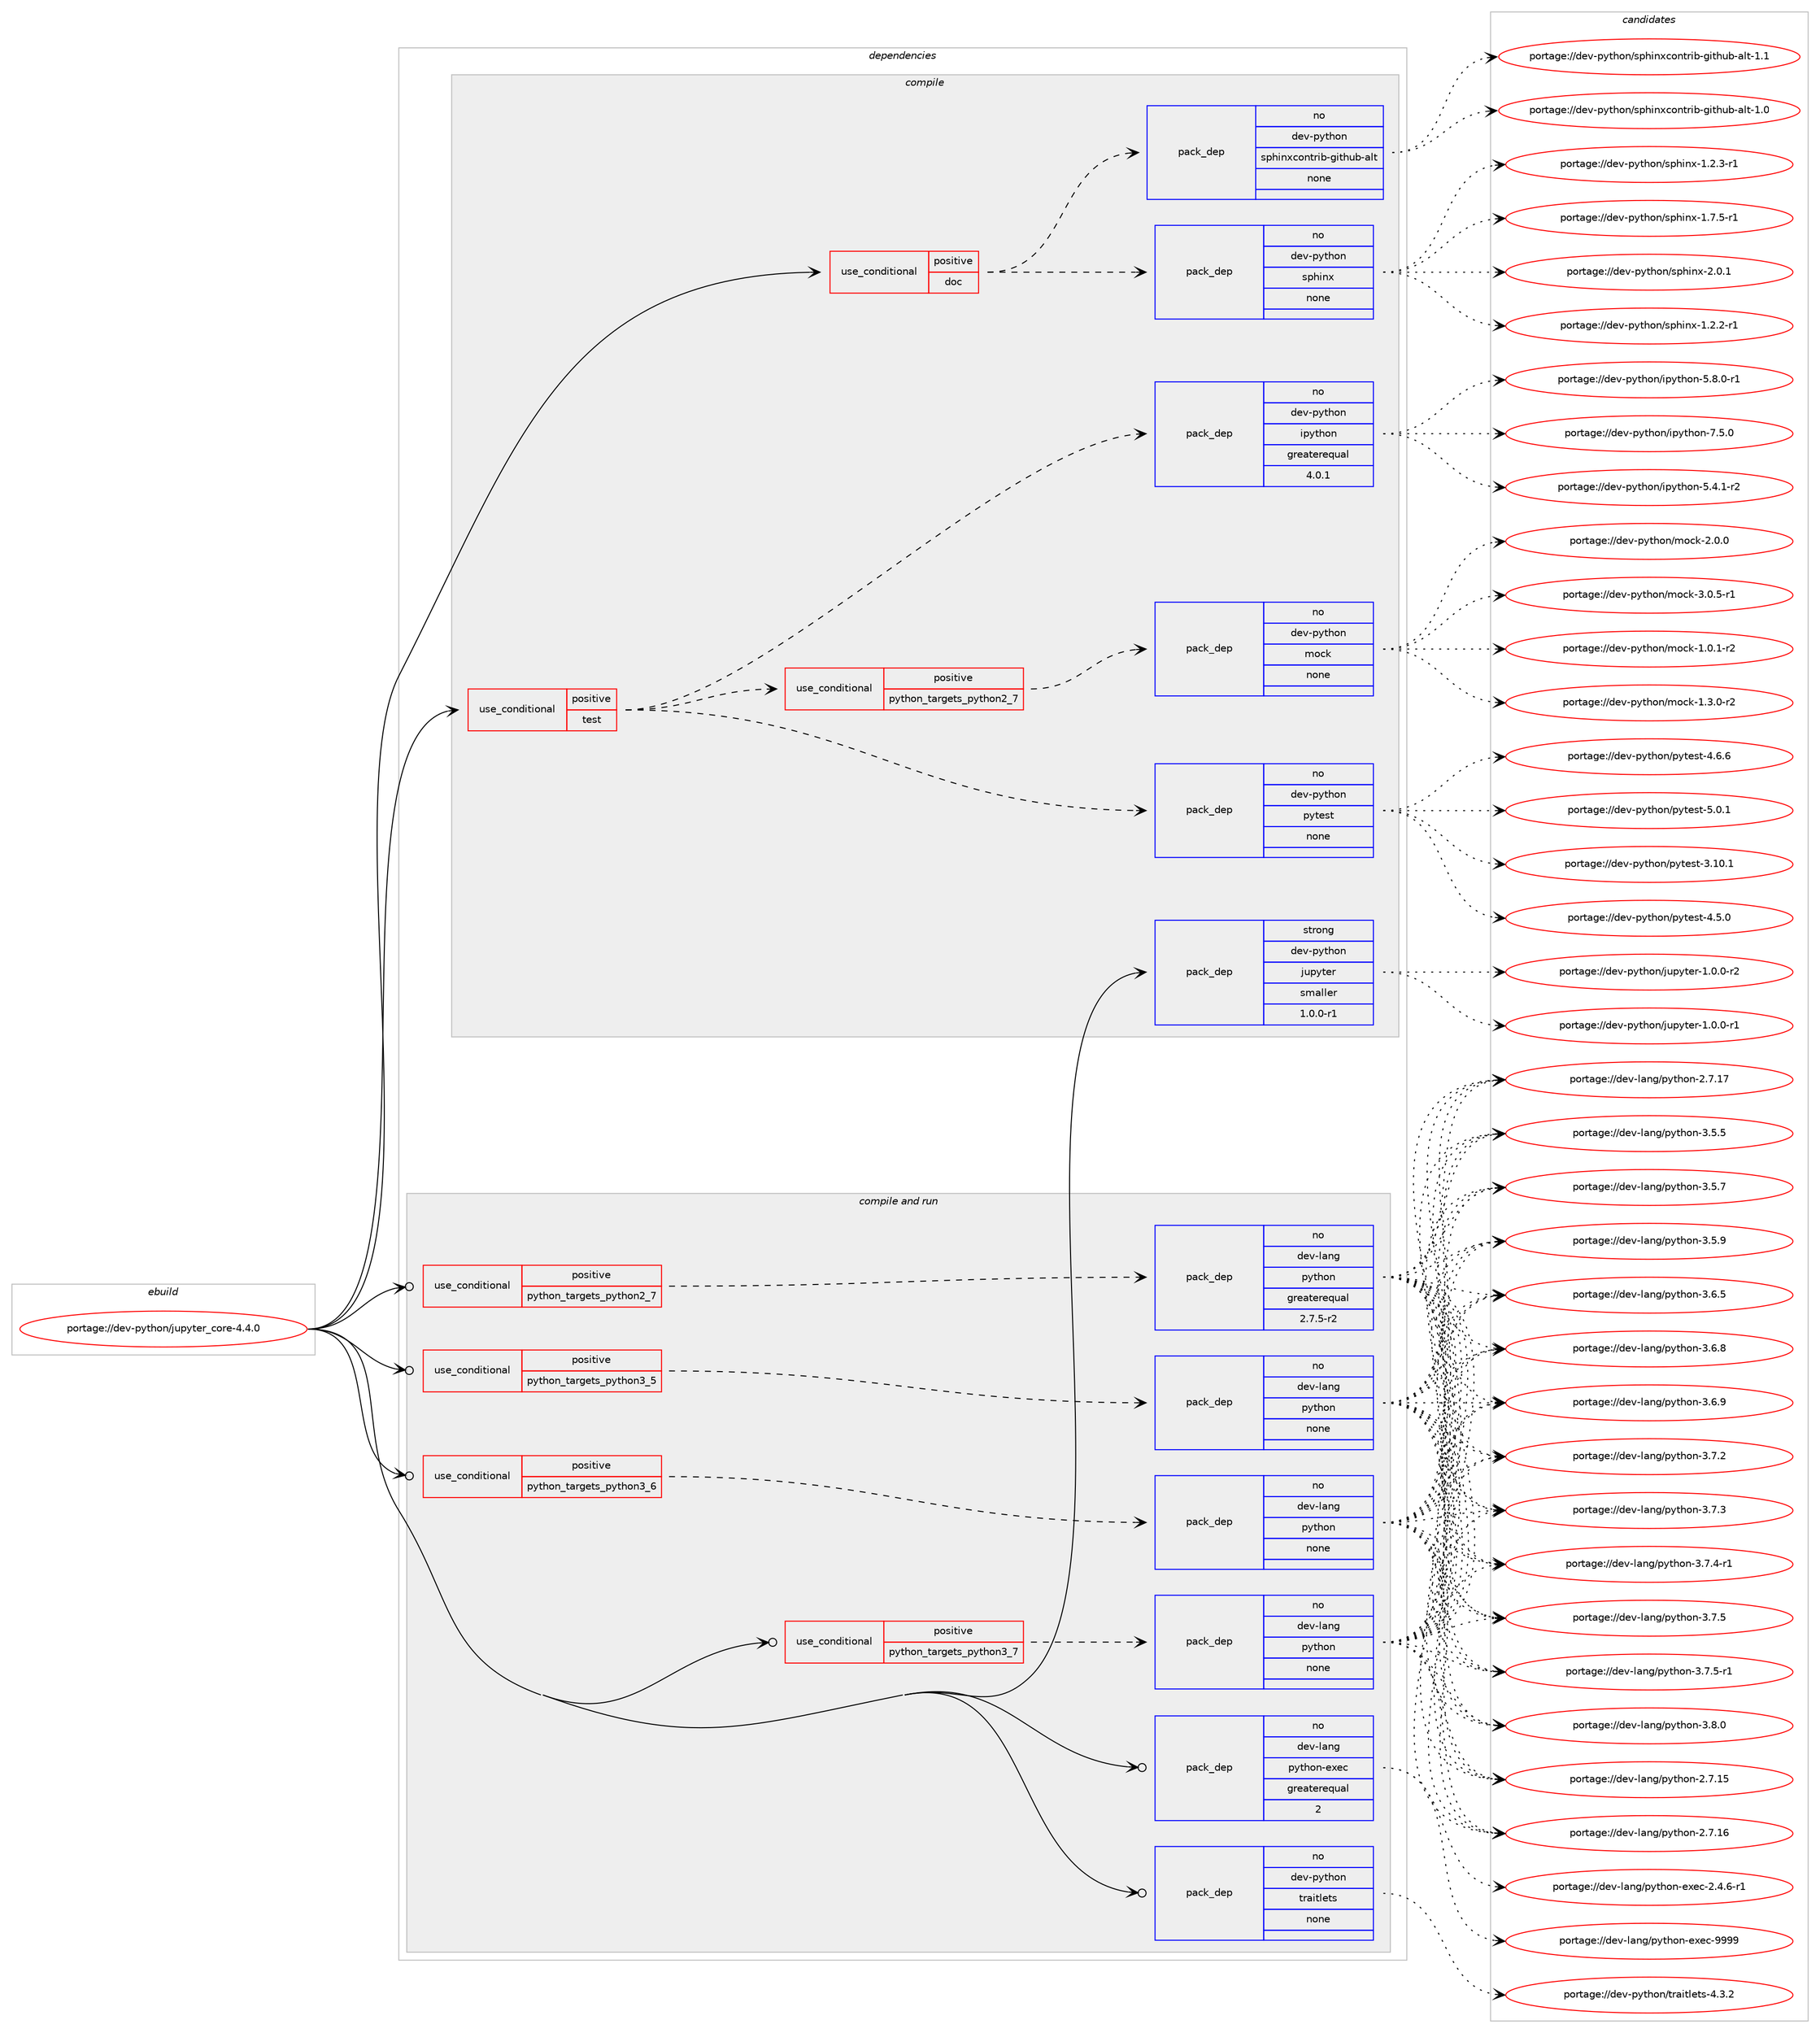 digraph prolog {

# *************
# Graph options
# *************

newrank=true;
concentrate=true;
compound=true;
graph [rankdir=LR,fontname=Helvetica,fontsize=10,ranksep=1.5];#, ranksep=2.5, nodesep=0.2];
edge  [arrowhead=vee];
node  [fontname=Helvetica,fontsize=10];

# **********
# The ebuild
# **********

subgraph cluster_leftcol {
color=gray;
rank=same;
label=<<i>ebuild</i>>;
id [label="portage://dev-python/jupyter_core-4.4.0", color=red, width=4, href="../dev-python/jupyter_core-4.4.0.svg"];
}

# ****************
# The dependencies
# ****************

subgraph cluster_midcol {
color=gray;
label=<<i>dependencies</i>>;
subgraph cluster_compile {
fillcolor="#eeeeee";
style=filled;
label=<<i>compile</i>>;
subgraph cond30929 {
dependency146788 [label=<<TABLE BORDER="0" CELLBORDER="1" CELLSPACING="0" CELLPADDING="4"><TR><TD ROWSPAN="3" CELLPADDING="10">use_conditional</TD></TR><TR><TD>positive</TD></TR><TR><TD>doc</TD></TR></TABLE>>, shape=none, color=red];
subgraph pack112533 {
dependency146789 [label=<<TABLE BORDER="0" CELLBORDER="1" CELLSPACING="0" CELLPADDING="4" WIDTH="220"><TR><TD ROWSPAN="6" CELLPADDING="30">pack_dep</TD></TR><TR><TD WIDTH="110">no</TD></TR><TR><TD>dev-python</TD></TR><TR><TD>sphinx</TD></TR><TR><TD>none</TD></TR><TR><TD></TD></TR></TABLE>>, shape=none, color=blue];
}
dependency146788:e -> dependency146789:w [weight=20,style="dashed",arrowhead="vee"];
subgraph pack112534 {
dependency146790 [label=<<TABLE BORDER="0" CELLBORDER="1" CELLSPACING="0" CELLPADDING="4" WIDTH="220"><TR><TD ROWSPAN="6" CELLPADDING="30">pack_dep</TD></TR><TR><TD WIDTH="110">no</TD></TR><TR><TD>dev-python</TD></TR><TR><TD>sphinxcontrib-github-alt</TD></TR><TR><TD>none</TD></TR><TR><TD></TD></TR></TABLE>>, shape=none, color=blue];
}
dependency146788:e -> dependency146790:w [weight=20,style="dashed",arrowhead="vee"];
}
id:e -> dependency146788:w [weight=20,style="solid",arrowhead="vee"];
subgraph cond30930 {
dependency146791 [label=<<TABLE BORDER="0" CELLBORDER="1" CELLSPACING="0" CELLPADDING="4"><TR><TD ROWSPAN="3" CELLPADDING="10">use_conditional</TD></TR><TR><TD>positive</TD></TR><TR><TD>test</TD></TR></TABLE>>, shape=none, color=red];
subgraph pack112535 {
dependency146792 [label=<<TABLE BORDER="0" CELLBORDER="1" CELLSPACING="0" CELLPADDING="4" WIDTH="220"><TR><TD ROWSPAN="6" CELLPADDING="30">pack_dep</TD></TR><TR><TD WIDTH="110">no</TD></TR><TR><TD>dev-python</TD></TR><TR><TD>pytest</TD></TR><TR><TD>none</TD></TR><TR><TD></TD></TR></TABLE>>, shape=none, color=blue];
}
dependency146791:e -> dependency146792:w [weight=20,style="dashed",arrowhead="vee"];
subgraph cond30931 {
dependency146793 [label=<<TABLE BORDER="0" CELLBORDER="1" CELLSPACING="0" CELLPADDING="4"><TR><TD ROWSPAN="3" CELLPADDING="10">use_conditional</TD></TR><TR><TD>positive</TD></TR><TR><TD>python_targets_python2_7</TD></TR></TABLE>>, shape=none, color=red];
subgraph pack112536 {
dependency146794 [label=<<TABLE BORDER="0" CELLBORDER="1" CELLSPACING="0" CELLPADDING="4" WIDTH="220"><TR><TD ROWSPAN="6" CELLPADDING="30">pack_dep</TD></TR><TR><TD WIDTH="110">no</TD></TR><TR><TD>dev-python</TD></TR><TR><TD>mock</TD></TR><TR><TD>none</TD></TR><TR><TD></TD></TR></TABLE>>, shape=none, color=blue];
}
dependency146793:e -> dependency146794:w [weight=20,style="dashed",arrowhead="vee"];
}
dependency146791:e -> dependency146793:w [weight=20,style="dashed",arrowhead="vee"];
subgraph pack112537 {
dependency146795 [label=<<TABLE BORDER="0" CELLBORDER="1" CELLSPACING="0" CELLPADDING="4" WIDTH="220"><TR><TD ROWSPAN="6" CELLPADDING="30">pack_dep</TD></TR><TR><TD WIDTH="110">no</TD></TR><TR><TD>dev-python</TD></TR><TR><TD>ipython</TD></TR><TR><TD>greaterequal</TD></TR><TR><TD>4.0.1</TD></TR></TABLE>>, shape=none, color=blue];
}
dependency146791:e -> dependency146795:w [weight=20,style="dashed",arrowhead="vee"];
}
id:e -> dependency146791:w [weight=20,style="solid",arrowhead="vee"];
subgraph pack112538 {
dependency146796 [label=<<TABLE BORDER="0" CELLBORDER="1" CELLSPACING="0" CELLPADDING="4" WIDTH="220"><TR><TD ROWSPAN="6" CELLPADDING="30">pack_dep</TD></TR><TR><TD WIDTH="110">strong</TD></TR><TR><TD>dev-python</TD></TR><TR><TD>jupyter</TD></TR><TR><TD>smaller</TD></TR><TR><TD>1.0.0-r1</TD></TR></TABLE>>, shape=none, color=blue];
}
id:e -> dependency146796:w [weight=20,style="solid",arrowhead="vee"];
}
subgraph cluster_compileandrun {
fillcolor="#eeeeee";
style=filled;
label=<<i>compile and run</i>>;
subgraph cond30932 {
dependency146797 [label=<<TABLE BORDER="0" CELLBORDER="1" CELLSPACING="0" CELLPADDING="4"><TR><TD ROWSPAN="3" CELLPADDING="10">use_conditional</TD></TR><TR><TD>positive</TD></TR><TR><TD>python_targets_python2_7</TD></TR></TABLE>>, shape=none, color=red];
subgraph pack112539 {
dependency146798 [label=<<TABLE BORDER="0" CELLBORDER="1" CELLSPACING="0" CELLPADDING="4" WIDTH="220"><TR><TD ROWSPAN="6" CELLPADDING="30">pack_dep</TD></TR><TR><TD WIDTH="110">no</TD></TR><TR><TD>dev-lang</TD></TR><TR><TD>python</TD></TR><TR><TD>greaterequal</TD></TR><TR><TD>2.7.5-r2</TD></TR></TABLE>>, shape=none, color=blue];
}
dependency146797:e -> dependency146798:w [weight=20,style="dashed",arrowhead="vee"];
}
id:e -> dependency146797:w [weight=20,style="solid",arrowhead="odotvee"];
subgraph cond30933 {
dependency146799 [label=<<TABLE BORDER="0" CELLBORDER="1" CELLSPACING="0" CELLPADDING="4"><TR><TD ROWSPAN="3" CELLPADDING="10">use_conditional</TD></TR><TR><TD>positive</TD></TR><TR><TD>python_targets_python3_5</TD></TR></TABLE>>, shape=none, color=red];
subgraph pack112540 {
dependency146800 [label=<<TABLE BORDER="0" CELLBORDER="1" CELLSPACING="0" CELLPADDING="4" WIDTH="220"><TR><TD ROWSPAN="6" CELLPADDING="30">pack_dep</TD></TR><TR><TD WIDTH="110">no</TD></TR><TR><TD>dev-lang</TD></TR><TR><TD>python</TD></TR><TR><TD>none</TD></TR><TR><TD></TD></TR></TABLE>>, shape=none, color=blue];
}
dependency146799:e -> dependency146800:w [weight=20,style="dashed",arrowhead="vee"];
}
id:e -> dependency146799:w [weight=20,style="solid",arrowhead="odotvee"];
subgraph cond30934 {
dependency146801 [label=<<TABLE BORDER="0" CELLBORDER="1" CELLSPACING="0" CELLPADDING="4"><TR><TD ROWSPAN="3" CELLPADDING="10">use_conditional</TD></TR><TR><TD>positive</TD></TR><TR><TD>python_targets_python3_6</TD></TR></TABLE>>, shape=none, color=red];
subgraph pack112541 {
dependency146802 [label=<<TABLE BORDER="0" CELLBORDER="1" CELLSPACING="0" CELLPADDING="4" WIDTH="220"><TR><TD ROWSPAN="6" CELLPADDING="30">pack_dep</TD></TR><TR><TD WIDTH="110">no</TD></TR><TR><TD>dev-lang</TD></TR><TR><TD>python</TD></TR><TR><TD>none</TD></TR><TR><TD></TD></TR></TABLE>>, shape=none, color=blue];
}
dependency146801:e -> dependency146802:w [weight=20,style="dashed",arrowhead="vee"];
}
id:e -> dependency146801:w [weight=20,style="solid",arrowhead="odotvee"];
subgraph cond30935 {
dependency146803 [label=<<TABLE BORDER="0" CELLBORDER="1" CELLSPACING="0" CELLPADDING="4"><TR><TD ROWSPAN="3" CELLPADDING="10">use_conditional</TD></TR><TR><TD>positive</TD></TR><TR><TD>python_targets_python3_7</TD></TR></TABLE>>, shape=none, color=red];
subgraph pack112542 {
dependency146804 [label=<<TABLE BORDER="0" CELLBORDER="1" CELLSPACING="0" CELLPADDING="4" WIDTH="220"><TR><TD ROWSPAN="6" CELLPADDING="30">pack_dep</TD></TR><TR><TD WIDTH="110">no</TD></TR><TR><TD>dev-lang</TD></TR><TR><TD>python</TD></TR><TR><TD>none</TD></TR><TR><TD></TD></TR></TABLE>>, shape=none, color=blue];
}
dependency146803:e -> dependency146804:w [weight=20,style="dashed",arrowhead="vee"];
}
id:e -> dependency146803:w [weight=20,style="solid",arrowhead="odotvee"];
subgraph pack112543 {
dependency146805 [label=<<TABLE BORDER="0" CELLBORDER="1" CELLSPACING="0" CELLPADDING="4" WIDTH="220"><TR><TD ROWSPAN="6" CELLPADDING="30">pack_dep</TD></TR><TR><TD WIDTH="110">no</TD></TR><TR><TD>dev-lang</TD></TR><TR><TD>python-exec</TD></TR><TR><TD>greaterequal</TD></TR><TR><TD>2</TD></TR></TABLE>>, shape=none, color=blue];
}
id:e -> dependency146805:w [weight=20,style="solid",arrowhead="odotvee"];
subgraph pack112544 {
dependency146806 [label=<<TABLE BORDER="0" CELLBORDER="1" CELLSPACING="0" CELLPADDING="4" WIDTH="220"><TR><TD ROWSPAN="6" CELLPADDING="30">pack_dep</TD></TR><TR><TD WIDTH="110">no</TD></TR><TR><TD>dev-python</TD></TR><TR><TD>traitlets</TD></TR><TR><TD>none</TD></TR><TR><TD></TD></TR></TABLE>>, shape=none, color=blue];
}
id:e -> dependency146806:w [weight=20,style="solid",arrowhead="odotvee"];
}
subgraph cluster_run {
fillcolor="#eeeeee";
style=filled;
label=<<i>run</i>>;
}
}

# **************
# The candidates
# **************

subgraph cluster_choices {
rank=same;
color=gray;
label=<<i>candidates</i>>;

subgraph choice112533 {
color=black;
nodesep=1;
choiceportage10010111845112121116104111110471151121041051101204549465046504511449 [label="portage://dev-python/sphinx-1.2.2-r1", color=red, width=4,href="../dev-python/sphinx-1.2.2-r1.svg"];
choiceportage10010111845112121116104111110471151121041051101204549465046514511449 [label="portage://dev-python/sphinx-1.2.3-r1", color=red, width=4,href="../dev-python/sphinx-1.2.3-r1.svg"];
choiceportage10010111845112121116104111110471151121041051101204549465546534511449 [label="portage://dev-python/sphinx-1.7.5-r1", color=red, width=4,href="../dev-python/sphinx-1.7.5-r1.svg"];
choiceportage1001011184511212111610411111047115112104105110120455046484649 [label="portage://dev-python/sphinx-2.0.1", color=red, width=4,href="../dev-python/sphinx-2.0.1.svg"];
dependency146789:e -> choiceportage10010111845112121116104111110471151121041051101204549465046504511449:w [style=dotted,weight="100"];
dependency146789:e -> choiceportage10010111845112121116104111110471151121041051101204549465046514511449:w [style=dotted,weight="100"];
dependency146789:e -> choiceportage10010111845112121116104111110471151121041051101204549465546534511449:w [style=dotted,weight="100"];
dependency146789:e -> choiceportage1001011184511212111610411111047115112104105110120455046484649:w [style=dotted,weight="100"];
}
subgraph choice112534 {
color=black;
nodesep=1;
choiceportage100101118451121211161041111104711511210410511012099111110116114105984510310511610411798459710811645494648 [label="portage://dev-python/sphinxcontrib-github-alt-1.0", color=red, width=4,href="../dev-python/sphinxcontrib-github-alt-1.0.svg"];
choiceportage100101118451121211161041111104711511210410511012099111110116114105984510310511610411798459710811645494649 [label="portage://dev-python/sphinxcontrib-github-alt-1.1", color=red, width=4,href="../dev-python/sphinxcontrib-github-alt-1.1.svg"];
dependency146790:e -> choiceportage100101118451121211161041111104711511210410511012099111110116114105984510310511610411798459710811645494648:w [style=dotted,weight="100"];
dependency146790:e -> choiceportage100101118451121211161041111104711511210410511012099111110116114105984510310511610411798459710811645494649:w [style=dotted,weight="100"];
}
subgraph choice112535 {
color=black;
nodesep=1;
choiceportage100101118451121211161041111104711212111610111511645514649484649 [label="portage://dev-python/pytest-3.10.1", color=red, width=4,href="../dev-python/pytest-3.10.1.svg"];
choiceportage1001011184511212111610411111047112121116101115116455246534648 [label="portage://dev-python/pytest-4.5.0", color=red, width=4,href="../dev-python/pytest-4.5.0.svg"];
choiceportage1001011184511212111610411111047112121116101115116455246544654 [label="portage://dev-python/pytest-4.6.6", color=red, width=4,href="../dev-python/pytest-4.6.6.svg"];
choiceportage1001011184511212111610411111047112121116101115116455346484649 [label="portage://dev-python/pytest-5.0.1", color=red, width=4,href="../dev-python/pytest-5.0.1.svg"];
dependency146792:e -> choiceportage100101118451121211161041111104711212111610111511645514649484649:w [style=dotted,weight="100"];
dependency146792:e -> choiceportage1001011184511212111610411111047112121116101115116455246534648:w [style=dotted,weight="100"];
dependency146792:e -> choiceportage1001011184511212111610411111047112121116101115116455246544654:w [style=dotted,weight="100"];
dependency146792:e -> choiceportage1001011184511212111610411111047112121116101115116455346484649:w [style=dotted,weight="100"];
}
subgraph choice112536 {
color=black;
nodesep=1;
choiceportage1001011184511212111610411111047109111991074549464846494511450 [label="portage://dev-python/mock-1.0.1-r2", color=red, width=4,href="../dev-python/mock-1.0.1-r2.svg"];
choiceportage1001011184511212111610411111047109111991074549465146484511450 [label="portage://dev-python/mock-1.3.0-r2", color=red, width=4,href="../dev-python/mock-1.3.0-r2.svg"];
choiceportage100101118451121211161041111104710911199107455046484648 [label="portage://dev-python/mock-2.0.0", color=red, width=4,href="../dev-python/mock-2.0.0.svg"];
choiceportage1001011184511212111610411111047109111991074551464846534511449 [label="portage://dev-python/mock-3.0.5-r1", color=red, width=4,href="../dev-python/mock-3.0.5-r1.svg"];
dependency146794:e -> choiceportage1001011184511212111610411111047109111991074549464846494511450:w [style=dotted,weight="100"];
dependency146794:e -> choiceportage1001011184511212111610411111047109111991074549465146484511450:w [style=dotted,weight="100"];
dependency146794:e -> choiceportage100101118451121211161041111104710911199107455046484648:w [style=dotted,weight="100"];
dependency146794:e -> choiceportage1001011184511212111610411111047109111991074551464846534511449:w [style=dotted,weight="100"];
}
subgraph choice112537 {
color=black;
nodesep=1;
choiceportage10010111845112121116104111110471051121211161041111104553465246494511450 [label="portage://dev-python/ipython-5.4.1-r2", color=red, width=4,href="../dev-python/ipython-5.4.1-r2.svg"];
choiceportage10010111845112121116104111110471051121211161041111104553465646484511449 [label="portage://dev-python/ipython-5.8.0-r1", color=red, width=4,href="../dev-python/ipython-5.8.0-r1.svg"];
choiceportage1001011184511212111610411111047105112121116104111110455546534648 [label="portage://dev-python/ipython-7.5.0", color=red, width=4,href="../dev-python/ipython-7.5.0.svg"];
dependency146795:e -> choiceportage10010111845112121116104111110471051121211161041111104553465246494511450:w [style=dotted,weight="100"];
dependency146795:e -> choiceportage10010111845112121116104111110471051121211161041111104553465646484511449:w [style=dotted,weight="100"];
dependency146795:e -> choiceportage1001011184511212111610411111047105112121116104111110455546534648:w [style=dotted,weight="100"];
}
subgraph choice112538 {
color=black;
nodesep=1;
choiceportage10010111845112121116104111110471061171121211161011144549464846484511449 [label="portage://dev-python/jupyter-1.0.0-r1", color=red, width=4,href="../dev-python/jupyter-1.0.0-r1.svg"];
choiceportage10010111845112121116104111110471061171121211161011144549464846484511450 [label="portage://dev-python/jupyter-1.0.0-r2", color=red, width=4,href="../dev-python/jupyter-1.0.0-r2.svg"];
dependency146796:e -> choiceportage10010111845112121116104111110471061171121211161011144549464846484511449:w [style=dotted,weight="100"];
dependency146796:e -> choiceportage10010111845112121116104111110471061171121211161011144549464846484511450:w [style=dotted,weight="100"];
}
subgraph choice112539 {
color=black;
nodesep=1;
choiceportage10010111845108971101034711212111610411111045504655464953 [label="portage://dev-lang/python-2.7.15", color=red, width=4,href="../dev-lang/python-2.7.15.svg"];
choiceportage10010111845108971101034711212111610411111045504655464954 [label="portage://dev-lang/python-2.7.16", color=red, width=4,href="../dev-lang/python-2.7.16.svg"];
choiceportage10010111845108971101034711212111610411111045504655464955 [label="portage://dev-lang/python-2.7.17", color=red, width=4,href="../dev-lang/python-2.7.17.svg"];
choiceportage100101118451089711010347112121116104111110455146534653 [label="portage://dev-lang/python-3.5.5", color=red, width=4,href="../dev-lang/python-3.5.5.svg"];
choiceportage100101118451089711010347112121116104111110455146534655 [label="portage://dev-lang/python-3.5.7", color=red, width=4,href="../dev-lang/python-3.5.7.svg"];
choiceportage100101118451089711010347112121116104111110455146534657 [label="portage://dev-lang/python-3.5.9", color=red, width=4,href="../dev-lang/python-3.5.9.svg"];
choiceportage100101118451089711010347112121116104111110455146544653 [label="portage://dev-lang/python-3.6.5", color=red, width=4,href="../dev-lang/python-3.6.5.svg"];
choiceportage100101118451089711010347112121116104111110455146544656 [label="portage://dev-lang/python-3.6.8", color=red, width=4,href="../dev-lang/python-3.6.8.svg"];
choiceportage100101118451089711010347112121116104111110455146544657 [label="portage://dev-lang/python-3.6.9", color=red, width=4,href="../dev-lang/python-3.6.9.svg"];
choiceportage100101118451089711010347112121116104111110455146554650 [label="portage://dev-lang/python-3.7.2", color=red, width=4,href="../dev-lang/python-3.7.2.svg"];
choiceportage100101118451089711010347112121116104111110455146554651 [label="portage://dev-lang/python-3.7.3", color=red, width=4,href="../dev-lang/python-3.7.3.svg"];
choiceportage1001011184510897110103471121211161041111104551465546524511449 [label="portage://dev-lang/python-3.7.4-r1", color=red, width=4,href="../dev-lang/python-3.7.4-r1.svg"];
choiceportage100101118451089711010347112121116104111110455146554653 [label="portage://dev-lang/python-3.7.5", color=red, width=4,href="../dev-lang/python-3.7.5.svg"];
choiceportage1001011184510897110103471121211161041111104551465546534511449 [label="portage://dev-lang/python-3.7.5-r1", color=red, width=4,href="../dev-lang/python-3.7.5-r1.svg"];
choiceportage100101118451089711010347112121116104111110455146564648 [label="portage://dev-lang/python-3.8.0", color=red, width=4,href="../dev-lang/python-3.8.0.svg"];
dependency146798:e -> choiceportage10010111845108971101034711212111610411111045504655464953:w [style=dotted,weight="100"];
dependency146798:e -> choiceportage10010111845108971101034711212111610411111045504655464954:w [style=dotted,weight="100"];
dependency146798:e -> choiceportage10010111845108971101034711212111610411111045504655464955:w [style=dotted,weight="100"];
dependency146798:e -> choiceportage100101118451089711010347112121116104111110455146534653:w [style=dotted,weight="100"];
dependency146798:e -> choiceportage100101118451089711010347112121116104111110455146534655:w [style=dotted,weight="100"];
dependency146798:e -> choiceportage100101118451089711010347112121116104111110455146534657:w [style=dotted,weight="100"];
dependency146798:e -> choiceportage100101118451089711010347112121116104111110455146544653:w [style=dotted,weight="100"];
dependency146798:e -> choiceportage100101118451089711010347112121116104111110455146544656:w [style=dotted,weight="100"];
dependency146798:e -> choiceportage100101118451089711010347112121116104111110455146544657:w [style=dotted,weight="100"];
dependency146798:e -> choiceportage100101118451089711010347112121116104111110455146554650:w [style=dotted,weight="100"];
dependency146798:e -> choiceportage100101118451089711010347112121116104111110455146554651:w [style=dotted,weight="100"];
dependency146798:e -> choiceportage1001011184510897110103471121211161041111104551465546524511449:w [style=dotted,weight="100"];
dependency146798:e -> choiceportage100101118451089711010347112121116104111110455146554653:w [style=dotted,weight="100"];
dependency146798:e -> choiceportage1001011184510897110103471121211161041111104551465546534511449:w [style=dotted,weight="100"];
dependency146798:e -> choiceportage100101118451089711010347112121116104111110455146564648:w [style=dotted,weight="100"];
}
subgraph choice112540 {
color=black;
nodesep=1;
choiceportage10010111845108971101034711212111610411111045504655464953 [label="portage://dev-lang/python-2.7.15", color=red, width=4,href="../dev-lang/python-2.7.15.svg"];
choiceportage10010111845108971101034711212111610411111045504655464954 [label="portage://dev-lang/python-2.7.16", color=red, width=4,href="../dev-lang/python-2.7.16.svg"];
choiceportage10010111845108971101034711212111610411111045504655464955 [label="portage://dev-lang/python-2.7.17", color=red, width=4,href="../dev-lang/python-2.7.17.svg"];
choiceportage100101118451089711010347112121116104111110455146534653 [label="portage://dev-lang/python-3.5.5", color=red, width=4,href="../dev-lang/python-3.5.5.svg"];
choiceportage100101118451089711010347112121116104111110455146534655 [label="portage://dev-lang/python-3.5.7", color=red, width=4,href="../dev-lang/python-3.5.7.svg"];
choiceportage100101118451089711010347112121116104111110455146534657 [label="portage://dev-lang/python-3.5.9", color=red, width=4,href="../dev-lang/python-3.5.9.svg"];
choiceportage100101118451089711010347112121116104111110455146544653 [label="portage://dev-lang/python-3.6.5", color=red, width=4,href="../dev-lang/python-3.6.5.svg"];
choiceportage100101118451089711010347112121116104111110455146544656 [label="portage://dev-lang/python-3.6.8", color=red, width=4,href="../dev-lang/python-3.6.8.svg"];
choiceportage100101118451089711010347112121116104111110455146544657 [label="portage://dev-lang/python-3.6.9", color=red, width=4,href="../dev-lang/python-3.6.9.svg"];
choiceportage100101118451089711010347112121116104111110455146554650 [label="portage://dev-lang/python-3.7.2", color=red, width=4,href="../dev-lang/python-3.7.2.svg"];
choiceportage100101118451089711010347112121116104111110455146554651 [label="portage://dev-lang/python-3.7.3", color=red, width=4,href="../dev-lang/python-3.7.3.svg"];
choiceportage1001011184510897110103471121211161041111104551465546524511449 [label="portage://dev-lang/python-3.7.4-r1", color=red, width=4,href="../dev-lang/python-3.7.4-r1.svg"];
choiceportage100101118451089711010347112121116104111110455146554653 [label="portage://dev-lang/python-3.7.5", color=red, width=4,href="../dev-lang/python-3.7.5.svg"];
choiceportage1001011184510897110103471121211161041111104551465546534511449 [label="portage://dev-lang/python-3.7.5-r1", color=red, width=4,href="../dev-lang/python-3.7.5-r1.svg"];
choiceportage100101118451089711010347112121116104111110455146564648 [label="portage://dev-lang/python-3.8.0", color=red, width=4,href="../dev-lang/python-3.8.0.svg"];
dependency146800:e -> choiceportage10010111845108971101034711212111610411111045504655464953:w [style=dotted,weight="100"];
dependency146800:e -> choiceportage10010111845108971101034711212111610411111045504655464954:w [style=dotted,weight="100"];
dependency146800:e -> choiceportage10010111845108971101034711212111610411111045504655464955:w [style=dotted,weight="100"];
dependency146800:e -> choiceportage100101118451089711010347112121116104111110455146534653:w [style=dotted,weight="100"];
dependency146800:e -> choiceportage100101118451089711010347112121116104111110455146534655:w [style=dotted,weight="100"];
dependency146800:e -> choiceportage100101118451089711010347112121116104111110455146534657:w [style=dotted,weight="100"];
dependency146800:e -> choiceportage100101118451089711010347112121116104111110455146544653:w [style=dotted,weight="100"];
dependency146800:e -> choiceportage100101118451089711010347112121116104111110455146544656:w [style=dotted,weight="100"];
dependency146800:e -> choiceportage100101118451089711010347112121116104111110455146544657:w [style=dotted,weight="100"];
dependency146800:e -> choiceportage100101118451089711010347112121116104111110455146554650:w [style=dotted,weight="100"];
dependency146800:e -> choiceportage100101118451089711010347112121116104111110455146554651:w [style=dotted,weight="100"];
dependency146800:e -> choiceportage1001011184510897110103471121211161041111104551465546524511449:w [style=dotted,weight="100"];
dependency146800:e -> choiceportage100101118451089711010347112121116104111110455146554653:w [style=dotted,weight="100"];
dependency146800:e -> choiceportage1001011184510897110103471121211161041111104551465546534511449:w [style=dotted,weight="100"];
dependency146800:e -> choiceportage100101118451089711010347112121116104111110455146564648:w [style=dotted,weight="100"];
}
subgraph choice112541 {
color=black;
nodesep=1;
choiceportage10010111845108971101034711212111610411111045504655464953 [label="portage://dev-lang/python-2.7.15", color=red, width=4,href="../dev-lang/python-2.7.15.svg"];
choiceportage10010111845108971101034711212111610411111045504655464954 [label="portage://dev-lang/python-2.7.16", color=red, width=4,href="../dev-lang/python-2.7.16.svg"];
choiceportage10010111845108971101034711212111610411111045504655464955 [label="portage://dev-lang/python-2.7.17", color=red, width=4,href="../dev-lang/python-2.7.17.svg"];
choiceportage100101118451089711010347112121116104111110455146534653 [label="portage://dev-lang/python-3.5.5", color=red, width=4,href="../dev-lang/python-3.5.5.svg"];
choiceportage100101118451089711010347112121116104111110455146534655 [label="portage://dev-lang/python-3.5.7", color=red, width=4,href="../dev-lang/python-3.5.7.svg"];
choiceportage100101118451089711010347112121116104111110455146534657 [label="portage://dev-lang/python-3.5.9", color=red, width=4,href="../dev-lang/python-3.5.9.svg"];
choiceportage100101118451089711010347112121116104111110455146544653 [label="portage://dev-lang/python-3.6.5", color=red, width=4,href="../dev-lang/python-3.6.5.svg"];
choiceportage100101118451089711010347112121116104111110455146544656 [label="portage://dev-lang/python-3.6.8", color=red, width=4,href="../dev-lang/python-3.6.8.svg"];
choiceportage100101118451089711010347112121116104111110455146544657 [label="portage://dev-lang/python-3.6.9", color=red, width=4,href="../dev-lang/python-3.6.9.svg"];
choiceportage100101118451089711010347112121116104111110455146554650 [label="portage://dev-lang/python-3.7.2", color=red, width=4,href="../dev-lang/python-3.7.2.svg"];
choiceportage100101118451089711010347112121116104111110455146554651 [label="portage://dev-lang/python-3.7.3", color=red, width=4,href="../dev-lang/python-3.7.3.svg"];
choiceportage1001011184510897110103471121211161041111104551465546524511449 [label="portage://dev-lang/python-3.7.4-r1", color=red, width=4,href="../dev-lang/python-3.7.4-r1.svg"];
choiceportage100101118451089711010347112121116104111110455146554653 [label="portage://dev-lang/python-3.7.5", color=red, width=4,href="../dev-lang/python-3.7.5.svg"];
choiceportage1001011184510897110103471121211161041111104551465546534511449 [label="portage://dev-lang/python-3.7.5-r1", color=red, width=4,href="../dev-lang/python-3.7.5-r1.svg"];
choiceportage100101118451089711010347112121116104111110455146564648 [label="portage://dev-lang/python-3.8.0", color=red, width=4,href="../dev-lang/python-3.8.0.svg"];
dependency146802:e -> choiceportage10010111845108971101034711212111610411111045504655464953:w [style=dotted,weight="100"];
dependency146802:e -> choiceportage10010111845108971101034711212111610411111045504655464954:w [style=dotted,weight="100"];
dependency146802:e -> choiceportage10010111845108971101034711212111610411111045504655464955:w [style=dotted,weight="100"];
dependency146802:e -> choiceportage100101118451089711010347112121116104111110455146534653:w [style=dotted,weight="100"];
dependency146802:e -> choiceportage100101118451089711010347112121116104111110455146534655:w [style=dotted,weight="100"];
dependency146802:e -> choiceportage100101118451089711010347112121116104111110455146534657:w [style=dotted,weight="100"];
dependency146802:e -> choiceportage100101118451089711010347112121116104111110455146544653:w [style=dotted,weight="100"];
dependency146802:e -> choiceportage100101118451089711010347112121116104111110455146544656:w [style=dotted,weight="100"];
dependency146802:e -> choiceportage100101118451089711010347112121116104111110455146544657:w [style=dotted,weight="100"];
dependency146802:e -> choiceportage100101118451089711010347112121116104111110455146554650:w [style=dotted,weight="100"];
dependency146802:e -> choiceportage100101118451089711010347112121116104111110455146554651:w [style=dotted,weight="100"];
dependency146802:e -> choiceportage1001011184510897110103471121211161041111104551465546524511449:w [style=dotted,weight="100"];
dependency146802:e -> choiceportage100101118451089711010347112121116104111110455146554653:w [style=dotted,weight="100"];
dependency146802:e -> choiceportage1001011184510897110103471121211161041111104551465546534511449:w [style=dotted,weight="100"];
dependency146802:e -> choiceportage100101118451089711010347112121116104111110455146564648:w [style=dotted,weight="100"];
}
subgraph choice112542 {
color=black;
nodesep=1;
choiceportage10010111845108971101034711212111610411111045504655464953 [label="portage://dev-lang/python-2.7.15", color=red, width=4,href="../dev-lang/python-2.7.15.svg"];
choiceportage10010111845108971101034711212111610411111045504655464954 [label="portage://dev-lang/python-2.7.16", color=red, width=4,href="../dev-lang/python-2.7.16.svg"];
choiceportage10010111845108971101034711212111610411111045504655464955 [label="portage://dev-lang/python-2.7.17", color=red, width=4,href="../dev-lang/python-2.7.17.svg"];
choiceportage100101118451089711010347112121116104111110455146534653 [label="portage://dev-lang/python-3.5.5", color=red, width=4,href="../dev-lang/python-3.5.5.svg"];
choiceportage100101118451089711010347112121116104111110455146534655 [label="portage://dev-lang/python-3.5.7", color=red, width=4,href="../dev-lang/python-3.5.7.svg"];
choiceportage100101118451089711010347112121116104111110455146534657 [label="portage://dev-lang/python-3.5.9", color=red, width=4,href="../dev-lang/python-3.5.9.svg"];
choiceportage100101118451089711010347112121116104111110455146544653 [label="portage://dev-lang/python-3.6.5", color=red, width=4,href="../dev-lang/python-3.6.5.svg"];
choiceportage100101118451089711010347112121116104111110455146544656 [label="portage://dev-lang/python-3.6.8", color=red, width=4,href="../dev-lang/python-3.6.8.svg"];
choiceportage100101118451089711010347112121116104111110455146544657 [label="portage://dev-lang/python-3.6.9", color=red, width=4,href="../dev-lang/python-3.6.9.svg"];
choiceportage100101118451089711010347112121116104111110455146554650 [label="portage://dev-lang/python-3.7.2", color=red, width=4,href="../dev-lang/python-3.7.2.svg"];
choiceportage100101118451089711010347112121116104111110455146554651 [label="portage://dev-lang/python-3.7.3", color=red, width=4,href="../dev-lang/python-3.7.3.svg"];
choiceportage1001011184510897110103471121211161041111104551465546524511449 [label="portage://dev-lang/python-3.7.4-r1", color=red, width=4,href="../dev-lang/python-3.7.4-r1.svg"];
choiceportage100101118451089711010347112121116104111110455146554653 [label="portage://dev-lang/python-3.7.5", color=red, width=4,href="../dev-lang/python-3.7.5.svg"];
choiceportage1001011184510897110103471121211161041111104551465546534511449 [label="portage://dev-lang/python-3.7.5-r1", color=red, width=4,href="../dev-lang/python-3.7.5-r1.svg"];
choiceportage100101118451089711010347112121116104111110455146564648 [label="portage://dev-lang/python-3.8.0", color=red, width=4,href="../dev-lang/python-3.8.0.svg"];
dependency146804:e -> choiceportage10010111845108971101034711212111610411111045504655464953:w [style=dotted,weight="100"];
dependency146804:e -> choiceportage10010111845108971101034711212111610411111045504655464954:w [style=dotted,weight="100"];
dependency146804:e -> choiceportage10010111845108971101034711212111610411111045504655464955:w [style=dotted,weight="100"];
dependency146804:e -> choiceportage100101118451089711010347112121116104111110455146534653:w [style=dotted,weight="100"];
dependency146804:e -> choiceportage100101118451089711010347112121116104111110455146534655:w [style=dotted,weight="100"];
dependency146804:e -> choiceportage100101118451089711010347112121116104111110455146534657:w [style=dotted,weight="100"];
dependency146804:e -> choiceportage100101118451089711010347112121116104111110455146544653:w [style=dotted,weight="100"];
dependency146804:e -> choiceportage100101118451089711010347112121116104111110455146544656:w [style=dotted,weight="100"];
dependency146804:e -> choiceportage100101118451089711010347112121116104111110455146544657:w [style=dotted,weight="100"];
dependency146804:e -> choiceportage100101118451089711010347112121116104111110455146554650:w [style=dotted,weight="100"];
dependency146804:e -> choiceportage100101118451089711010347112121116104111110455146554651:w [style=dotted,weight="100"];
dependency146804:e -> choiceportage1001011184510897110103471121211161041111104551465546524511449:w [style=dotted,weight="100"];
dependency146804:e -> choiceportage100101118451089711010347112121116104111110455146554653:w [style=dotted,weight="100"];
dependency146804:e -> choiceportage1001011184510897110103471121211161041111104551465546534511449:w [style=dotted,weight="100"];
dependency146804:e -> choiceportage100101118451089711010347112121116104111110455146564648:w [style=dotted,weight="100"];
}
subgraph choice112543 {
color=black;
nodesep=1;
choiceportage10010111845108971101034711212111610411111045101120101994550465246544511449 [label="portage://dev-lang/python-exec-2.4.6-r1", color=red, width=4,href="../dev-lang/python-exec-2.4.6-r1.svg"];
choiceportage10010111845108971101034711212111610411111045101120101994557575757 [label="portage://dev-lang/python-exec-9999", color=red, width=4,href="../dev-lang/python-exec-9999.svg"];
dependency146805:e -> choiceportage10010111845108971101034711212111610411111045101120101994550465246544511449:w [style=dotted,weight="100"];
dependency146805:e -> choiceportage10010111845108971101034711212111610411111045101120101994557575757:w [style=dotted,weight="100"];
}
subgraph choice112544 {
color=black;
nodesep=1;
choiceportage100101118451121211161041111104711611497105116108101116115455246514650 [label="portage://dev-python/traitlets-4.3.2", color=red, width=4,href="../dev-python/traitlets-4.3.2.svg"];
dependency146806:e -> choiceportage100101118451121211161041111104711611497105116108101116115455246514650:w [style=dotted,weight="100"];
}
}

}
